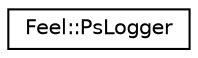 digraph "Graphical Class Hierarchy"
{
 // LATEX_PDF_SIZE
  edge [fontname="Helvetica",fontsize="10",labelfontname="Helvetica",labelfontsize="10"];
  node [fontname="Helvetica",fontsize="10",shape=record];
  rankdir="LR";
  Node0 [label="Feel::PsLogger",height=0.2,width=0.4,color="black", fillcolor="white", style="filled",URL="$classFeel_1_1PsLogger.html",tooltip="Writes output of the system command ps to a logfile."];
}
